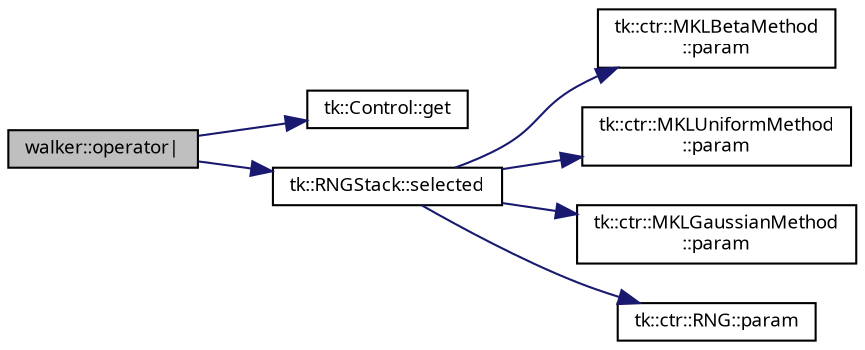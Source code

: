 digraph "walker::operator|"
{
 // INTERACTIVE_SVG=YES
  bgcolor="transparent";
  edge [fontname="sans-serif",fontsize="9",labelfontname="sans-serif",labelfontsize="9"];
  node [fontname="sans-serif",fontsize="9",shape=record];
  rankdir="LR";
  Node1 [label="walker::operator\|",height=0.2,width=0.4,color="black", fillcolor="grey75", style="filled", fontcolor="black"];
  Node1 -> Node2 [color="midnightblue",fontsize="9",style="solid",fontname="sans-serif"];
  Node2 [label="tk::Control::get",height=0.2,width=0.4,color="black",URL="$classtk_1_1_control.html#a85c14acef1b9de96946fcf2ab7c08721",tooltip="Const-ref accessor to single element at 1st level. "];
  Node1 -> Node3 [color="midnightblue",fontsize="9",style="solid",fontname="sans-serif"];
  Node3 [label="tk::RNGStack::selected",height=0.2,width=0.4,color="black",URL="$classtk_1_1_r_n_g_stack.html#a327916d99dc2cd331d143c20b9b37a0a",tooltip="Instantiate selected RNGs. "];
  Node3 -> Node4 [color="midnightblue",fontsize="9",style="solid",fontname="sans-serif"];
  Node4 [label="tk::ctr::MKLBetaMethod\l::param",height=0.2,width=0.4,color="black",URL="$classtk_1_1ctr_1_1_m_k_l_beta_method.html#afc98051ff77fb842f5ec78bd666935bd",tooltip="Return parameter based on Enum. "];
  Node3 -> Node5 [color="midnightblue",fontsize="9",style="solid",fontname="sans-serif"];
  Node5 [label="tk::ctr::MKLUniformMethod\l::param",height=0.2,width=0.4,color="black",URL="$classtk_1_1ctr_1_1_m_k_l_uniform_method.html#a4efaf0ab84f4bb891c2507ed1a184244",tooltip="Return parameter based on Enum. "];
  Node3 -> Node6 [color="midnightblue",fontsize="9",style="solid",fontname="sans-serif"];
  Node6 [label="tk::ctr::MKLGaussianMethod\l::param",height=0.2,width=0.4,color="black",URL="$classtk_1_1ctr_1_1_m_k_l_gaussian_method.html#ab950b4ed742cd6489ed2d799ae32d90b",tooltip="Return parameter based on Enum. "];
  Node3 -> Node7 [color="midnightblue",fontsize="9",style="solid",fontname="sans-serif"];
  Node7 [label="tk::ctr::RNG::param",height=0.2,width=0.4,color="black",URL="$classtk_1_1ctr_1_1_r_n_g.html#abc53bd043bbeabf7aff2b54d85222d82",tooltip="Return parameter based on Enum. "];
}
